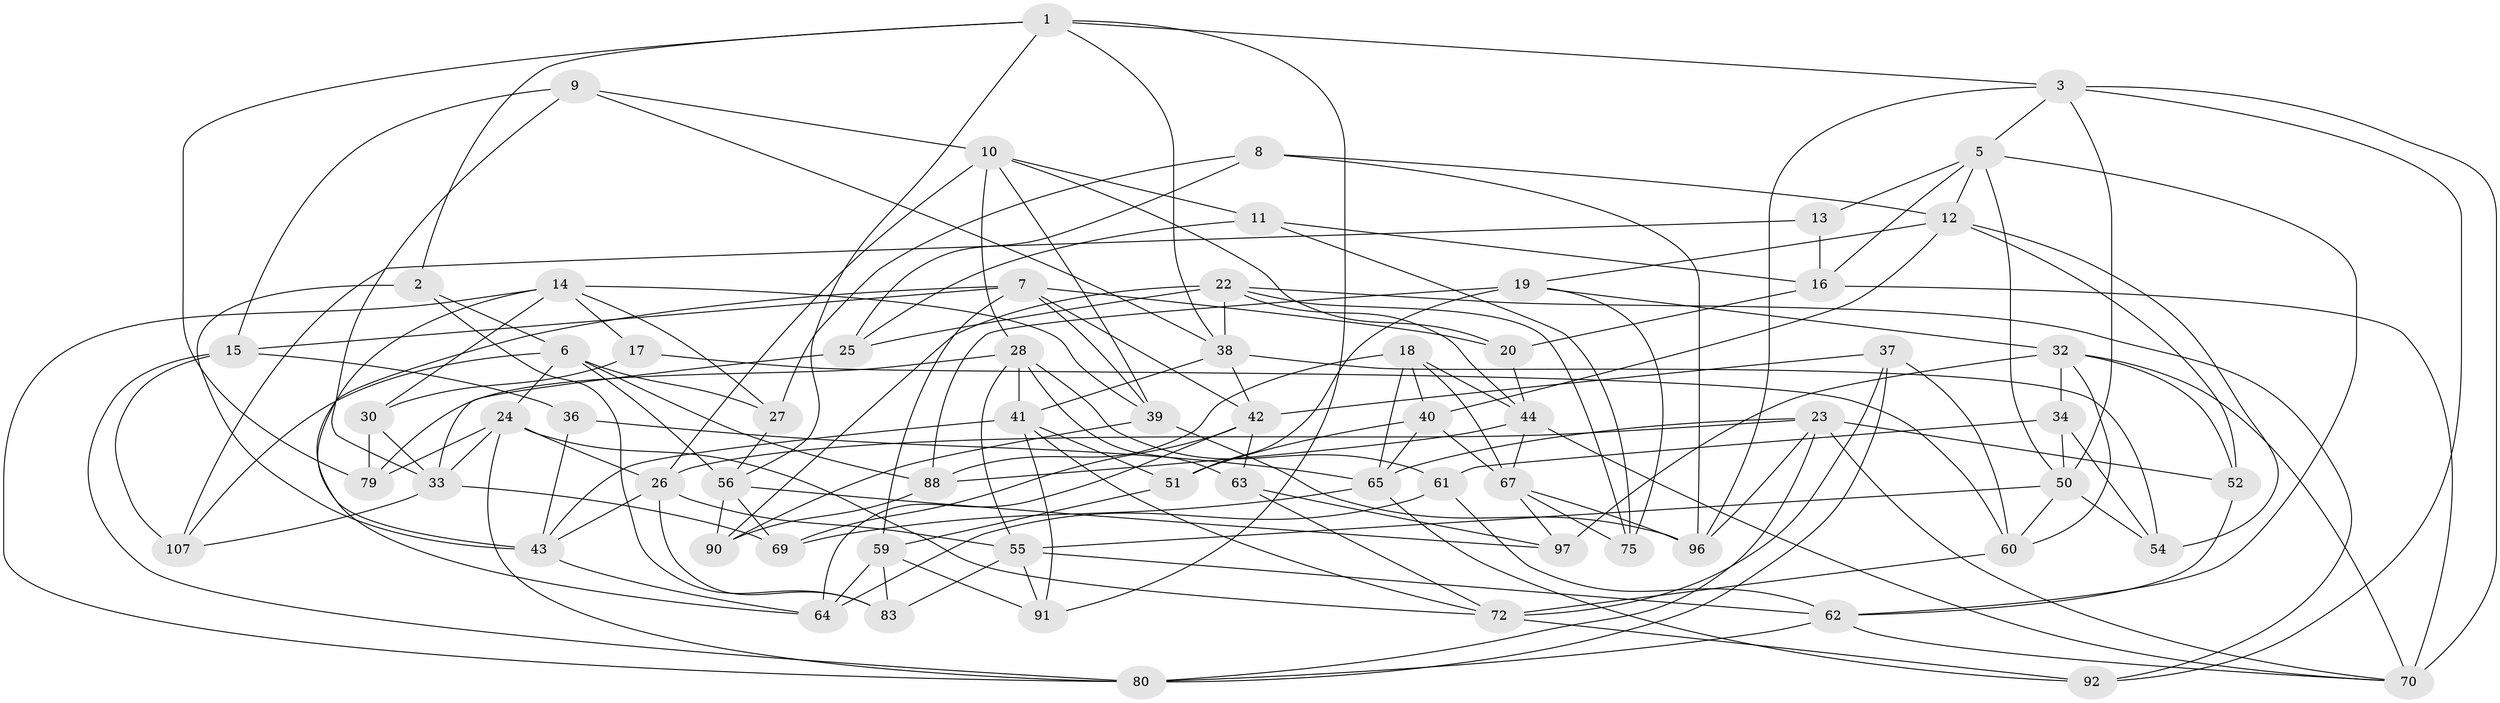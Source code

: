 // original degree distribution, {4: 1.0}
// Generated by graph-tools (version 1.1) at 2025/42/03/06/25 10:42:22]
// undirected, 67 vertices, 167 edges
graph export_dot {
graph [start="1"]
  node [color=gray90,style=filled];
  1 [super="+4"];
  2;
  3 [super="+81"];
  5 [super="+21"];
  6 [super="+68"];
  7 [super="+46"];
  8;
  9;
  10 [super="+29"];
  11;
  12 [super="+103"];
  13;
  14 [super="+35"];
  15 [super="+84"];
  16 [super="+66"];
  17;
  18 [super="+57"];
  19 [super="+31"];
  20;
  22 [super="+86"];
  23 [super="+58"];
  24 [super="+106"];
  25;
  26 [super="+99"];
  27;
  28 [super="+85"];
  30;
  32 [super="+45"];
  33 [super="+82"];
  34;
  36;
  37;
  38 [super="+48"];
  39 [super="+102"];
  40 [super="+95"];
  41 [super="+53"];
  42 [super="+49"];
  43 [super="+47"];
  44 [super="+74"];
  50 [super="+105"];
  51;
  52;
  54;
  55 [super="+77"];
  56 [super="+94"];
  59 [super="+76"];
  60 [super="+71"];
  61;
  62 [super="+87"];
  63;
  64 [super="+78"];
  65 [super="+104"];
  67 [super="+73"];
  69;
  70 [super="+93"];
  72 [super="+100"];
  75;
  79;
  80 [super="+98"];
  83;
  88 [super="+89"];
  90;
  91;
  92;
  96 [super="+101"];
  97;
  107;
  1 -- 3;
  1 -- 56;
  1 -- 38;
  1 -- 2;
  1 -- 91;
  1 -- 79;
  2 -- 6;
  2 -- 83;
  2 -- 43;
  3 -- 96;
  3 -- 50;
  3 -- 92;
  3 -- 70;
  3 -- 5;
  5 -- 62;
  5 -- 16;
  5 -- 12;
  5 -- 13;
  5 -- 50;
  6 -- 107;
  6 -- 27;
  6 -- 56;
  6 -- 88;
  6 -- 24;
  7 -- 64;
  7 -- 42;
  7 -- 20;
  7 -- 59;
  7 -- 15;
  7 -- 39;
  8 -- 25;
  8 -- 96;
  8 -- 27;
  8 -- 12;
  9 -- 38;
  9 -- 33;
  9 -- 10;
  9 -- 15;
  10 -- 11;
  10 -- 20;
  10 -- 26;
  10 -- 28;
  10 -- 39;
  11 -- 16;
  11 -- 75;
  11 -- 25;
  12 -- 40;
  12 -- 52;
  12 -- 19;
  12 -- 54;
  13 -- 16 [weight=2];
  13 -- 107;
  14 -- 27;
  14 -- 39;
  14 -- 80;
  14 -- 17;
  14 -- 30;
  14 -- 43;
  15 -- 36 [weight=2];
  15 -- 80;
  15 -- 107;
  16 -- 20;
  16 -- 70;
  17 -- 30;
  17 -- 60 [weight=2];
  18 -- 44;
  18 -- 40 [weight=2];
  18 -- 65;
  18 -- 67;
  18 -- 88;
  19 -- 51;
  19 -- 75;
  19 -- 88 [weight=2];
  19 -- 32;
  20 -- 44;
  22 -- 92;
  22 -- 44;
  22 -- 38;
  22 -- 25;
  22 -- 90;
  22 -- 75;
  23 -- 96;
  23 -- 70;
  23 -- 65;
  23 -- 80;
  23 -- 26;
  23 -- 52;
  24 -- 72;
  24 -- 79;
  24 -- 26;
  24 -- 33;
  24 -- 80;
  25 -- 33;
  26 -- 43;
  26 -- 83;
  26 -- 55;
  27 -- 56;
  28 -- 41;
  28 -- 79;
  28 -- 55;
  28 -- 61;
  28 -- 63;
  30 -- 79;
  30 -- 33;
  32 -- 97;
  32 -- 52;
  32 -- 60;
  32 -- 34;
  32 -- 70;
  33 -- 107;
  33 -- 69;
  34 -- 61;
  34 -- 54;
  34 -- 50;
  36 -- 65;
  36 -- 43;
  37 -- 80;
  37 -- 72;
  37 -- 60;
  37 -- 42;
  38 -- 42;
  38 -- 41;
  38 -- 54;
  39 -- 90;
  39 -- 96 [weight=2];
  40 -- 67;
  40 -- 51;
  40 -- 65;
  41 -- 51;
  41 -- 91;
  41 -- 43;
  41 -- 72;
  42 -- 63;
  42 -- 64;
  42 -- 69;
  43 -- 64;
  44 -- 67;
  44 -- 70;
  44 -- 88;
  50 -- 60;
  50 -- 55;
  50 -- 54;
  51 -- 59;
  52 -- 62;
  55 -- 83;
  55 -- 91;
  55 -- 62;
  56 -- 97;
  56 -- 90;
  56 -- 69;
  59 -- 83;
  59 -- 64 [weight=2];
  59 -- 91;
  60 -- 72;
  61 -- 64;
  61 -- 62;
  62 -- 80;
  62 -- 70;
  63 -- 97;
  63 -- 72;
  65 -- 69;
  65 -- 92;
  67 -- 96;
  67 -- 97;
  67 -- 75;
  72 -- 92;
  88 -- 90;
}
